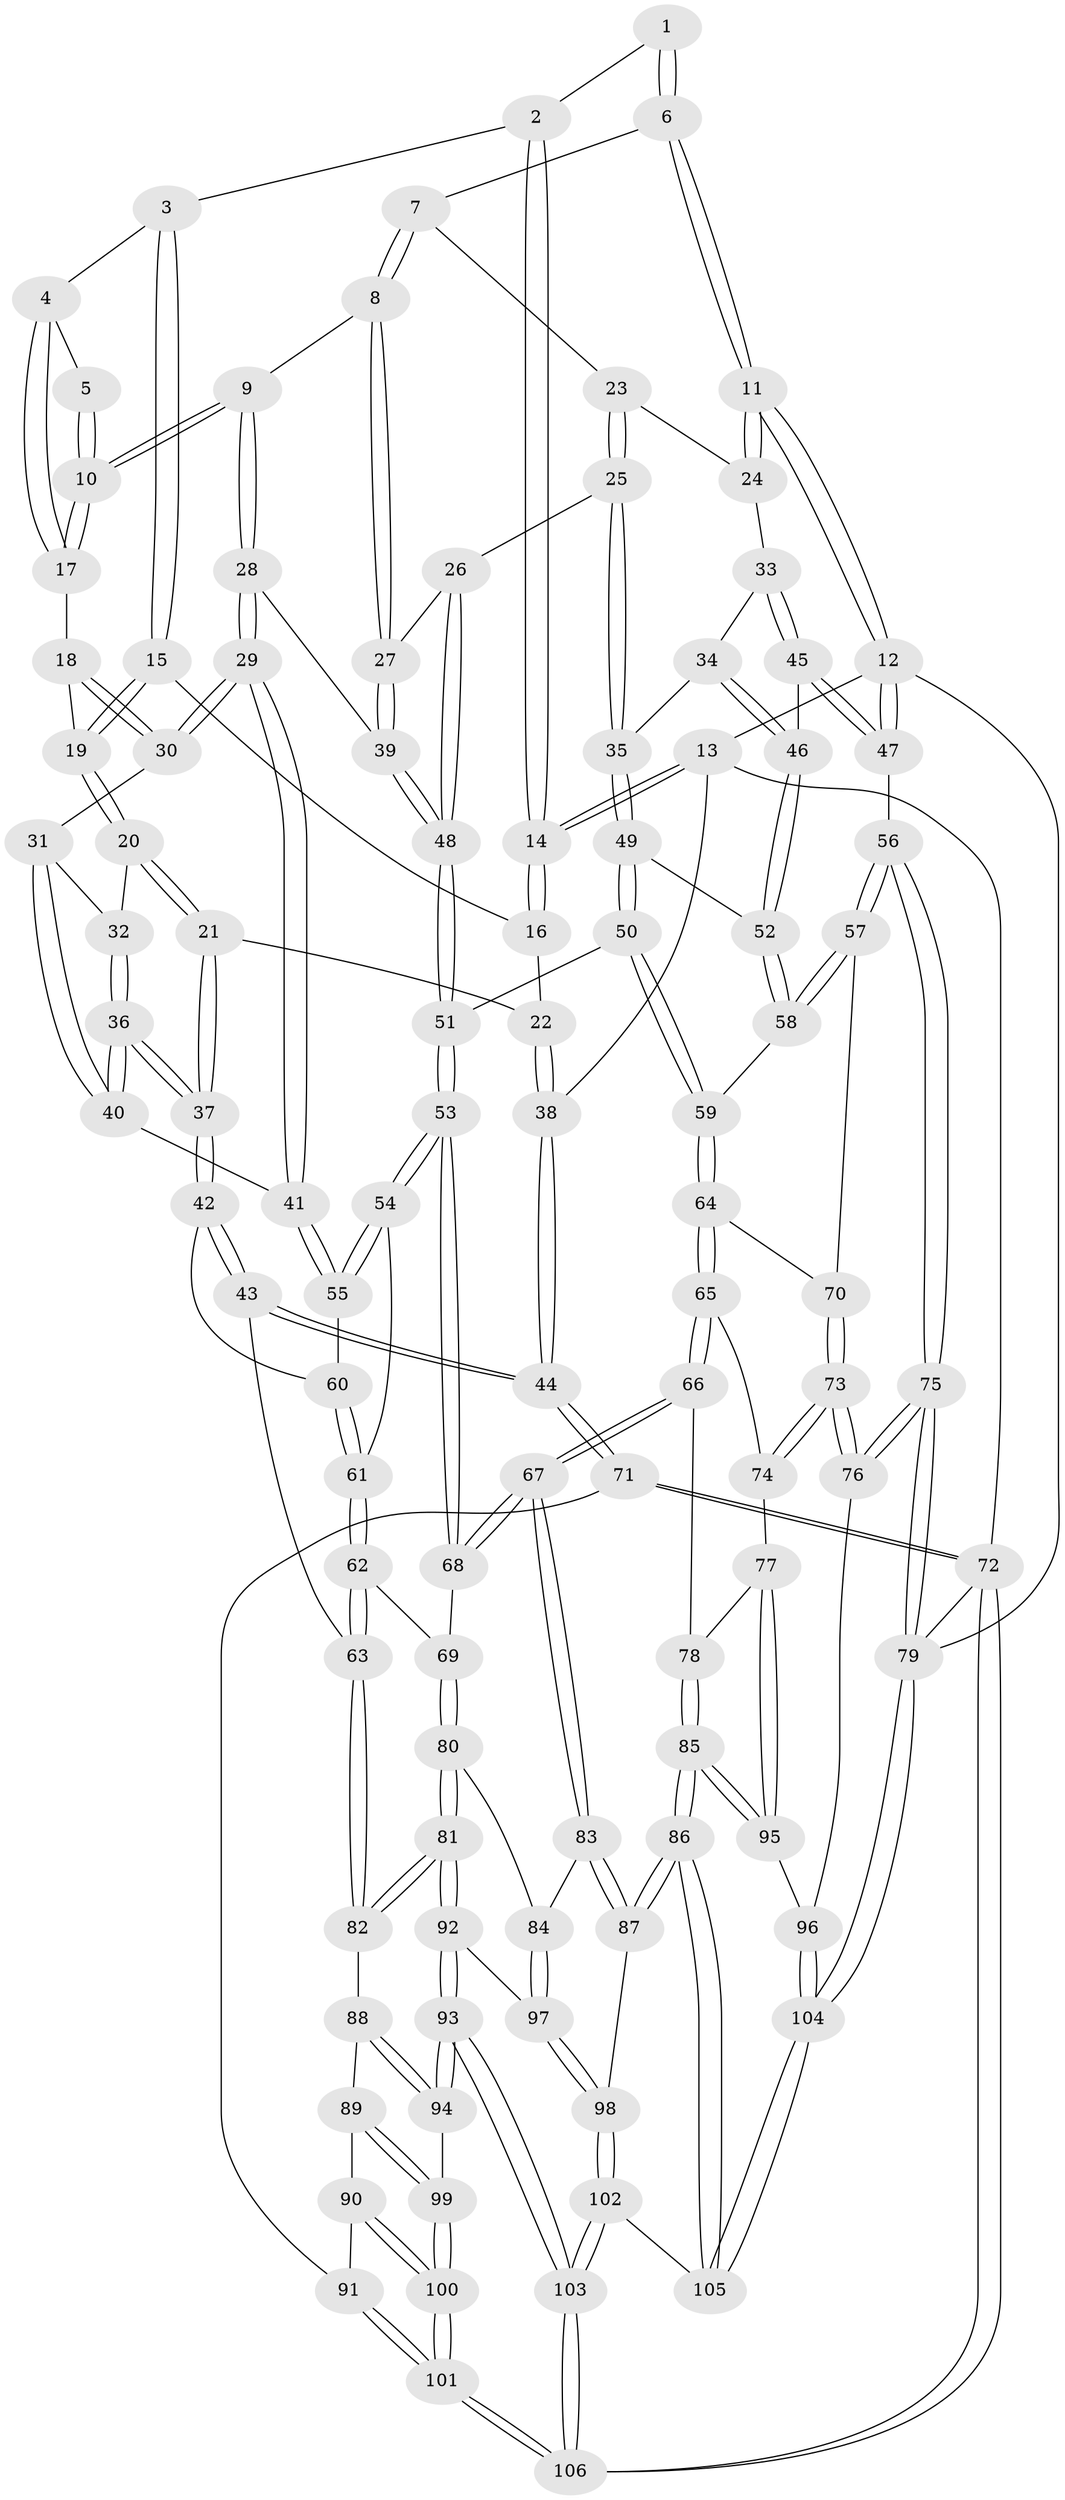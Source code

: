 // coarse degree distribution, {3: 0.09523809523809523, 4: 0.38095238095238093, 5: 0.3492063492063492, 6: 0.15873015873015872, 8: 0.015873015873015872}
// Generated by graph-tools (version 1.1) at 2025/24/03/03/25 07:24:38]
// undirected, 106 vertices, 262 edges
graph export_dot {
graph [start="1"]
  node [color=gray90,style=filled];
  1 [pos="+0.5591255946578619+0"];
  2 [pos="+0.2508190480773644+0"];
  3 [pos="+0.2896678529233644+0"];
  4 [pos="+0.3524651367909192+0.04582590910258171"];
  5 [pos="+0.49904794296531096+0"];
  6 [pos="+0.700147793496687+0"];
  7 [pos="+0.7026964102015955+0.04568893891415327"];
  8 [pos="+0.6192104727281477+0.13167188222553866"];
  9 [pos="+0.4992454474083125+0.15229186465973735"];
  10 [pos="+0.4818336850840512+0.13937160799769344"];
  11 [pos="+1+0"];
  12 [pos="+1+0"];
  13 [pos="+0+0"];
  14 [pos="+0+0"];
  15 [pos="+0.23148902859590925+0.09246281553143978"];
  16 [pos="+0.14618399764756707+0.1077629294987695"];
  17 [pos="+0.4205828430671406+0.1225631808168831"];
  18 [pos="+0.34674721963209343+0.18866060811140278"];
  19 [pos="+0.24418971326781339+0.173110532152759"];
  20 [pos="+0.24346035370776142+0.17460735512192638"];
  21 [pos="+0.1610296943685818+0.24473977546989611"];
  22 [pos="+0.08287092234236451+0.18920986797400458"];
  23 [pos="+0.7879229321878455+0.11083666063853392"];
  24 [pos="+0.8629517677231747+0.15105390599063853"];
  25 [pos="+0.7105590743022361+0.2860591754512696"];
  26 [pos="+0.7040419779954314+0.28481354233129863"];
  27 [pos="+0.6519061446465607+0.2297401022007481"];
  28 [pos="+0.4778843715341326+0.2960089955565185"];
  29 [pos="+0.4096604288982973+0.33124939587649405"];
  30 [pos="+0.3464850772851745+0.20045242004497574"];
  31 [pos="+0.3075423347953779+0.25710170672670307"];
  32 [pos="+0.2757468261599639+0.24706800114641828"];
  33 [pos="+0.891711667499516+0.2191637250854917"];
  34 [pos="+0.8390013622166408+0.25091836333631845"];
  35 [pos="+0.7292247946127564+0.29439970579497743"];
  36 [pos="+0.19970038445788169+0.35511367283667317"];
  37 [pos="+0.18175724055610243+0.3604511130638935"];
  38 [pos="+0+0.18331407019328244"];
  39 [pos="+0.5431153060436379+0.33782468174790725"];
  40 [pos="+0.34582639315345026+0.3438961794344655"];
  41 [pos="+0.38492331532338697+0.3547139112699733"];
  42 [pos="+0.14560846205460526+0.41455847767601695"];
  43 [pos="+0+0.5045194674114926"];
  44 [pos="+0+0.517982246985751"];
  45 [pos="+0.9735326474513506+0.2815010424786836"];
  46 [pos="+0.7942030179220562+0.39273918568142024"];
  47 [pos="+1+0.376408276221114"];
  48 [pos="+0.5937016424594814+0.4069637975856987"];
  49 [pos="+0.7295893651277019+0.2954098503616489"];
  50 [pos="+0.6819511822184081+0.47457730517560887"];
  51 [pos="+0.6016498540143663+0.4483339138294436"];
  52 [pos="+0.7908745494462387+0.3959536427479762"];
  53 [pos="+0.5011073413361876+0.5356850786967884"];
  54 [pos="+0.4081216409433588+0.4642220138565515"];
  55 [pos="+0.388314604056071+0.4040218003377875"];
  56 [pos="+1+0.4656084312875788"];
  57 [pos="+1+0.4964696911992161"];
  58 [pos="+0.7823313296264767+0.4673884359987047"];
  59 [pos="+0.7314316894184123+0.498851530298429"];
  60 [pos="+0.2406559853904794+0.4665283059823401"];
  61 [pos="+0.30105158354721556+0.533219914815242"];
  62 [pos="+0.2889846038206078+0.6456577425231077"];
  63 [pos="+0.25472547303392085+0.6692187409381235"];
  64 [pos="+0.7355655117678838+0.5868819863427174"];
  65 [pos="+0.7199842994509495+0.6240166098401935"];
  66 [pos="+0.6136430779675222+0.6771752767512872"];
  67 [pos="+0.5141487672085951+0.6586425277604703"];
  68 [pos="+0.49373386380022605+0.6382440445294659"];
  69 [pos="+0.4573325233919078+0.6475005265094295"];
  70 [pos="+0.8968416817929701+0.6202738473066688"];
  71 [pos="+0+0.6311326587974146"];
  72 [pos="+0+1"];
  73 [pos="+0.861809853322308+0.7489499018495965"];
  74 [pos="+0.7698837093673133+0.698881722082146"];
  75 [pos="+1+0.97032411625638"];
  76 [pos="+0.8935739366924133+0.8204774165729546"];
  77 [pos="+0.7071466061480074+0.7845797459784845"];
  78 [pos="+0.6233540929807825+0.6994278557276989"];
  79 [pos="+1+1"];
  80 [pos="+0.388282865712571+0.7734908083229315"];
  81 [pos="+0.3377961533029962+0.7896617457365371"];
  82 [pos="+0.2545915874838213+0.6701878148099503"];
  83 [pos="+0.5070150896169027+0.7871839902838806"];
  84 [pos="+0.42780307487155467+0.8087689297800629"];
  85 [pos="+0.6159491196152401+0.9061691467590355"];
  86 [pos="+0.6113267336921225+0.9125657631236663"];
  87 [pos="+0.5264392606355818+0.8339760978690886"];
  88 [pos="+0.24459361947349703+0.6866047815891106"];
  89 [pos="+0.11223860228616843+0.8058331383813316"];
  90 [pos="+0.10787260426111023+0.8056694539336889"];
  91 [pos="+0.05635836058670621+0.7933926847377323"];
  92 [pos="+0.3304332937013868+0.8699727855015161"];
  93 [pos="+0.2707428508338819+0.9044997649460295"];
  94 [pos="+0.24798174539066756+0.8929622371516595"];
  95 [pos="+0.7130474310906156+0.8254662478831967"];
  96 [pos="+0.8475265347767738+0.8432193242689502"];
  97 [pos="+0.3885902334833004+0.8813098346877546"];
  98 [pos="+0.4117157764830129+0.8987843553289828"];
  99 [pos="+0.20247337205425397+0.8881345905609135"];
  100 [pos="+0.08852065959390087+1"];
  101 [pos="+0.012834384719533016+1"];
  102 [pos="+0.5290814348766218+1"];
  103 [pos="+0.3214216379506097+1"];
  104 [pos="+0.639872331746286+1"];
  105 [pos="+0.6185010734431476+1"];
  106 [pos="+0+1"];
  1 -- 2;
  1 -- 6;
  1 -- 6;
  2 -- 3;
  2 -- 14;
  2 -- 14;
  3 -- 4;
  3 -- 15;
  3 -- 15;
  4 -- 5;
  4 -- 17;
  4 -- 17;
  5 -- 10;
  5 -- 10;
  6 -- 7;
  6 -- 11;
  6 -- 11;
  7 -- 8;
  7 -- 8;
  7 -- 23;
  8 -- 9;
  8 -- 27;
  8 -- 27;
  9 -- 10;
  9 -- 10;
  9 -- 28;
  9 -- 28;
  10 -- 17;
  10 -- 17;
  11 -- 12;
  11 -- 12;
  11 -- 24;
  11 -- 24;
  12 -- 13;
  12 -- 47;
  12 -- 47;
  12 -- 79;
  13 -- 14;
  13 -- 14;
  13 -- 38;
  13 -- 72;
  14 -- 16;
  14 -- 16;
  15 -- 16;
  15 -- 19;
  15 -- 19;
  16 -- 22;
  17 -- 18;
  18 -- 19;
  18 -- 30;
  18 -- 30;
  19 -- 20;
  19 -- 20;
  20 -- 21;
  20 -- 21;
  20 -- 32;
  21 -- 22;
  21 -- 37;
  21 -- 37;
  22 -- 38;
  22 -- 38;
  23 -- 24;
  23 -- 25;
  23 -- 25;
  24 -- 33;
  25 -- 26;
  25 -- 35;
  25 -- 35;
  26 -- 27;
  26 -- 48;
  26 -- 48;
  27 -- 39;
  27 -- 39;
  28 -- 29;
  28 -- 29;
  28 -- 39;
  29 -- 30;
  29 -- 30;
  29 -- 41;
  29 -- 41;
  30 -- 31;
  31 -- 32;
  31 -- 40;
  31 -- 40;
  32 -- 36;
  32 -- 36;
  33 -- 34;
  33 -- 45;
  33 -- 45;
  34 -- 35;
  34 -- 46;
  34 -- 46;
  35 -- 49;
  35 -- 49;
  36 -- 37;
  36 -- 37;
  36 -- 40;
  36 -- 40;
  37 -- 42;
  37 -- 42;
  38 -- 44;
  38 -- 44;
  39 -- 48;
  39 -- 48;
  40 -- 41;
  41 -- 55;
  41 -- 55;
  42 -- 43;
  42 -- 43;
  42 -- 60;
  43 -- 44;
  43 -- 44;
  43 -- 63;
  44 -- 71;
  44 -- 71;
  45 -- 46;
  45 -- 47;
  45 -- 47;
  46 -- 52;
  46 -- 52;
  47 -- 56;
  48 -- 51;
  48 -- 51;
  49 -- 50;
  49 -- 50;
  49 -- 52;
  50 -- 51;
  50 -- 59;
  50 -- 59;
  51 -- 53;
  51 -- 53;
  52 -- 58;
  52 -- 58;
  53 -- 54;
  53 -- 54;
  53 -- 68;
  53 -- 68;
  54 -- 55;
  54 -- 55;
  54 -- 61;
  55 -- 60;
  56 -- 57;
  56 -- 57;
  56 -- 75;
  56 -- 75;
  57 -- 58;
  57 -- 58;
  57 -- 70;
  58 -- 59;
  59 -- 64;
  59 -- 64;
  60 -- 61;
  60 -- 61;
  61 -- 62;
  61 -- 62;
  62 -- 63;
  62 -- 63;
  62 -- 69;
  63 -- 82;
  63 -- 82;
  64 -- 65;
  64 -- 65;
  64 -- 70;
  65 -- 66;
  65 -- 66;
  65 -- 74;
  66 -- 67;
  66 -- 67;
  66 -- 78;
  67 -- 68;
  67 -- 68;
  67 -- 83;
  67 -- 83;
  68 -- 69;
  69 -- 80;
  69 -- 80;
  70 -- 73;
  70 -- 73;
  71 -- 72;
  71 -- 72;
  71 -- 91;
  72 -- 106;
  72 -- 106;
  72 -- 79;
  73 -- 74;
  73 -- 74;
  73 -- 76;
  73 -- 76;
  74 -- 77;
  75 -- 76;
  75 -- 76;
  75 -- 79;
  75 -- 79;
  76 -- 96;
  77 -- 78;
  77 -- 95;
  77 -- 95;
  78 -- 85;
  78 -- 85;
  79 -- 104;
  79 -- 104;
  80 -- 81;
  80 -- 81;
  80 -- 84;
  81 -- 82;
  81 -- 82;
  81 -- 92;
  81 -- 92;
  82 -- 88;
  83 -- 84;
  83 -- 87;
  83 -- 87;
  84 -- 97;
  84 -- 97;
  85 -- 86;
  85 -- 86;
  85 -- 95;
  85 -- 95;
  86 -- 87;
  86 -- 87;
  86 -- 105;
  86 -- 105;
  87 -- 98;
  88 -- 89;
  88 -- 94;
  88 -- 94;
  89 -- 90;
  89 -- 99;
  89 -- 99;
  90 -- 91;
  90 -- 100;
  90 -- 100;
  91 -- 101;
  91 -- 101;
  92 -- 93;
  92 -- 93;
  92 -- 97;
  93 -- 94;
  93 -- 94;
  93 -- 103;
  93 -- 103;
  94 -- 99;
  95 -- 96;
  96 -- 104;
  96 -- 104;
  97 -- 98;
  97 -- 98;
  98 -- 102;
  98 -- 102;
  99 -- 100;
  99 -- 100;
  100 -- 101;
  100 -- 101;
  101 -- 106;
  101 -- 106;
  102 -- 103;
  102 -- 103;
  102 -- 105;
  103 -- 106;
  103 -- 106;
  104 -- 105;
  104 -- 105;
}
